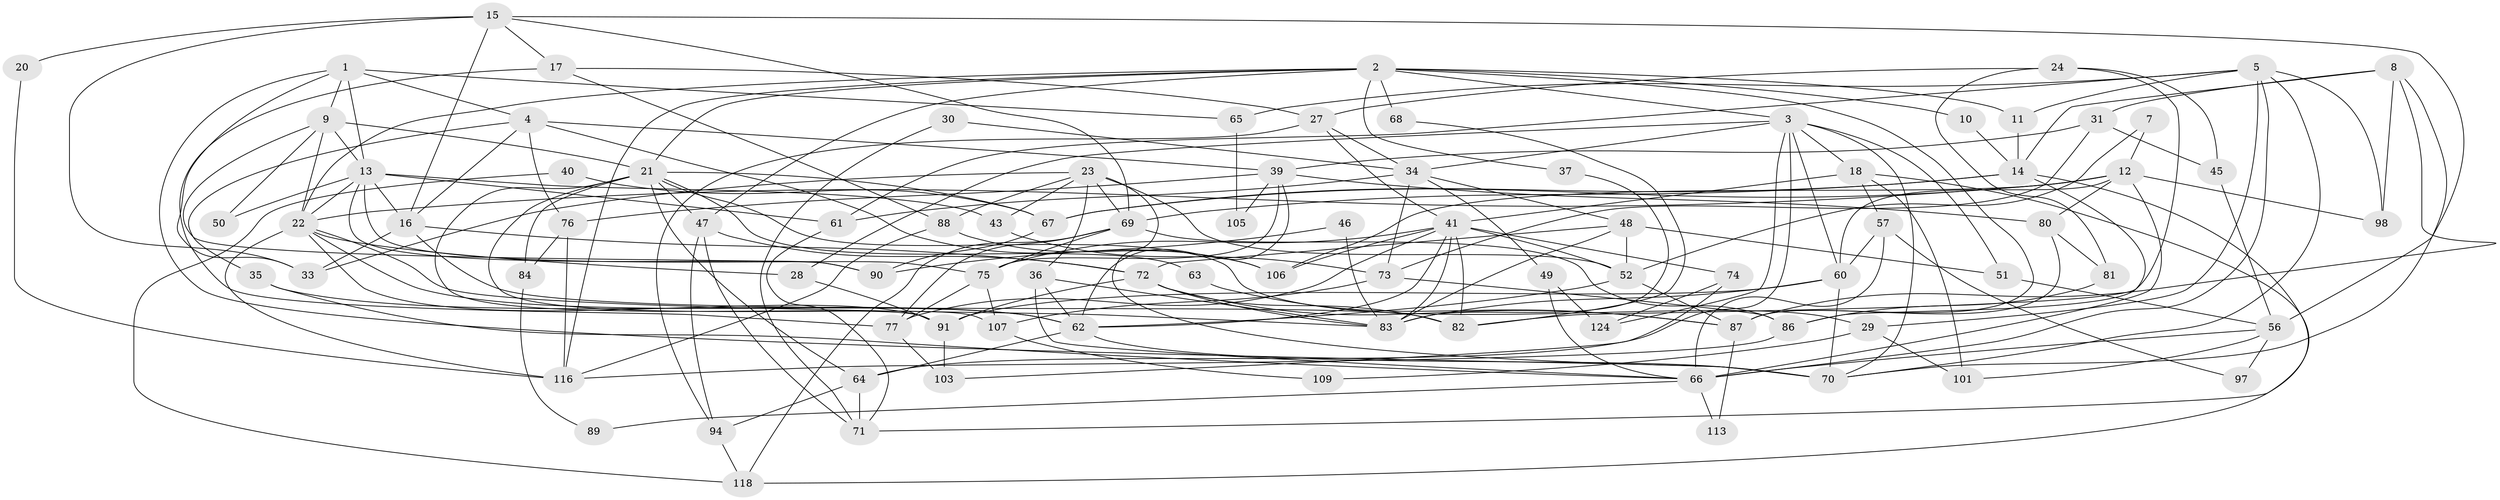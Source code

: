 // Generated by graph-tools (version 1.1) at 2025/52/02/27/25 19:52:07]
// undirected, 88 vertices, 209 edges
graph export_dot {
graph [start="1"]
  node [color=gray90,style=filled];
  1 [super="+44"];
  2 [super="+112"];
  3 [super="+25"];
  4 [super="+38"];
  5 [super="+6"];
  7;
  8;
  9 [super="+117"];
  10;
  11;
  12 [super="+55"];
  13 [super="+19"];
  14 [super="+26"];
  15 [super="+59"];
  16;
  17 [super="+92"];
  18 [super="+114"];
  20;
  21 [super="+123"];
  22 [super="+96"];
  23 [super="+108"];
  24 [super="+53"];
  27 [super="+115"];
  28;
  29 [super="+32"];
  30;
  31;
  33 [super="+42"];
  34 [super="+122"];
  35;
  36;
  37;
  39 [super="+104"];
  40;
  41 [super="+102"];
  43 [super="+127"];
  45 [super="+58"];
  46;
  47 [super="+54"];
  48;
  49;
  50;
  51;
  52;
  56 [super="+120"];
  57;
  60 [super="+99"];
  61;
  62 [super="+110"];
  63;
  64 [super="+111"];
  65;
  66 [super="+95"];
  67;
  68;
  69 [super="+78"];
  70 [super="+93"];
  71;
  72 [super="+125"];
  73;
  74;
  75 [super="+79"];
  76;
  77;
  80;
  81;
  82 [super="+121"];
  83 [super="+85"];
  84;
  86;
  87 [super="+119"];
  88;
  89;
  90 [super="+100"];
  91;
  94;
  97;
  98;
  101;
  103;
  105;
  106;
  107;
  109;
  113;
  116 [super="+126"];
  118;
  124;
  1 -- 70;
  1 -- 65;
  1 -- 33;
  1 -- 4;
  1 -- 13;
  1 -- 9;
  2 -- 22;
  2 -- 10;
  2 -- 21;
  2 -- 37;
  2 -- 87;
  2 -- 47;
  2 -- 3;
  2 -- 68;
  2 -- 116;
  2 -- 11;
  3 -- 28;
  3 -- 51;
  3 -- 18;
  3 -- 124;
  3 -- 60;
  3 -- 64;
  3 -- 34;
  3 -- 70;
  4 -- 16;
  4 -- 35;
  4 -- 39 [weight=2];
  4 -- 106;
  4 -- 76;
  5 -- 61;
  5 -- 66;
  5 -- 98;
  5 -- 65;
  5 -- 11;
  5 -- 29;
  5 -- 70;
  7 -- 52;
  7 -- 12;
  8 -- 98;
  8 -- 87;
  8 -- 31;
  8 -- 70;
  8 -- 14;
  9 -- 13 [weight=2];
  9 -- 50;
  9 -- 22;
  9 -- 21;
  9 -- 90;
  10 -- 14;
  11 -- 14;
  12 -- 22;
  12 -- 80;
  12 -- 98;
  12 -- 106;
  12 -- 67;
  12 -- 60;
  12 -- 66;
  13 -- 16;
  13 -- 61;
  13 -- 43 [weight=2];
  13 -- 22;
  13 -- 50;
  13 -- 75;
  13 -- 90;
  14 -- 71;
  14 -- 67;
  14 -- 69 [weight=2];
  14 -- 86;
  15 -- 17;
  15 -- 16;
  15 -- 33;
  15 -- 56;
  15 -- 20;
  15 -- 69;
  16 -- 82;
  16 -- 72;
  16 -- 33;
  17 -- 88;
  17 -- 77;
  17 -- 27;
  18 -- 101 [weight=2];
  18 -- 57;
  18 -- 41;
  18 -- 118;
  20 -- 116;
  21 -- 67;
  21 -- 107;
  21 -- 64;
  21 -- 63;
  21 -- 84;
  21 -- 91;
  21 -- 29;
  21 -- 47;
  22 -- 91;
  22 -- 83;
  22 -- 62;
  22 -- 116;
  22 -- 28;
  23 -- 36;
  23 -- 88;
  23 -- 52;
  23 -- 43;
  23 -- 33;
  23 -- 69;
  23 -- 70;
  24 -- 82;
  24 -- 27;
  24 -- 81;
  24 -- 45;
  27 -- 94;
  27 -- 41;
  27 -- 34;
  28 -- 91;
  29 -- 101;
  29 -- 109;
  30 -- 71;
  30 -- 34;
  31 -- 45;
  31 -- 73;
  31 -- 39;
  34 -- 49;
  34 -- 73;
  34 -- 48;
  34 -- 61;
  35 -- 66;
  35 -- 62;
  36 -- 62;
  36 -- 66;
  36 -- 83;
  37 -- 83;
  39 -- 80;
  39 -- 62;
  39 -- 75;
  39 -- 105;
  39 -- 76;
  40 -- 118;
  40 -- 67;
  41 -- 106;
  41 -- 52;
  41 -- 77;
  41 -- 82;
  41 -- 83;
  41 -- 74;
  41 -- 75;
  41 -- 62;
  43 -- 73;
  45 -- 56;
  46 -- 83;
  46 -- 90;
  47 -- 94;
  47 -- 71;
  47 -- 72;
  48 -- 83;
  48 -- 51;
  48 -- 52;
  48 -- 72;
  49 -- 124;
  49 -- 66;
  51 -- 56;
  52 -- 62;
  52 -- 87;
  56 -- 97;
  56 -- 66;
  56 -- 101;
  57 -- 66;
  57 -- 97;
  57 -- 60;
  60 -- 83;
  60 -- 91;
  60 -- 70;
  61 -- 71;
  62 -- 70;
  62 -- 64;
  63 -- 87;
  64 -- 94;
  64 -- 71;
  65 -- 105;
  66 -- 113;
  66 -- 89;
  67 -- 90;
  68 -- 82;
  69 -- 75;
  69 -- 118;
  69 -- 86;
  69 -- 77;
  72 -- 91;
  72 -- 82 [weight=2];
  72 -- 83;
  72 -- 87;
  73 -- 107;
  73 -- 86;
  74 -- 103;
  74 -- 124;
  75 -- 77;
  75 -- 107;
  76 -- 84;
  76 -- 116;
  77 -- 103;
  80 -- 87;
  80 -- 81;
  81 -- 86;
  84 -- 89;
  86 -- 116;
  87 -- 113;
  88 -- 106;
  88 -- 116;
  91 -- 103;
  94 -- 118;
  107 -- 109;
}
